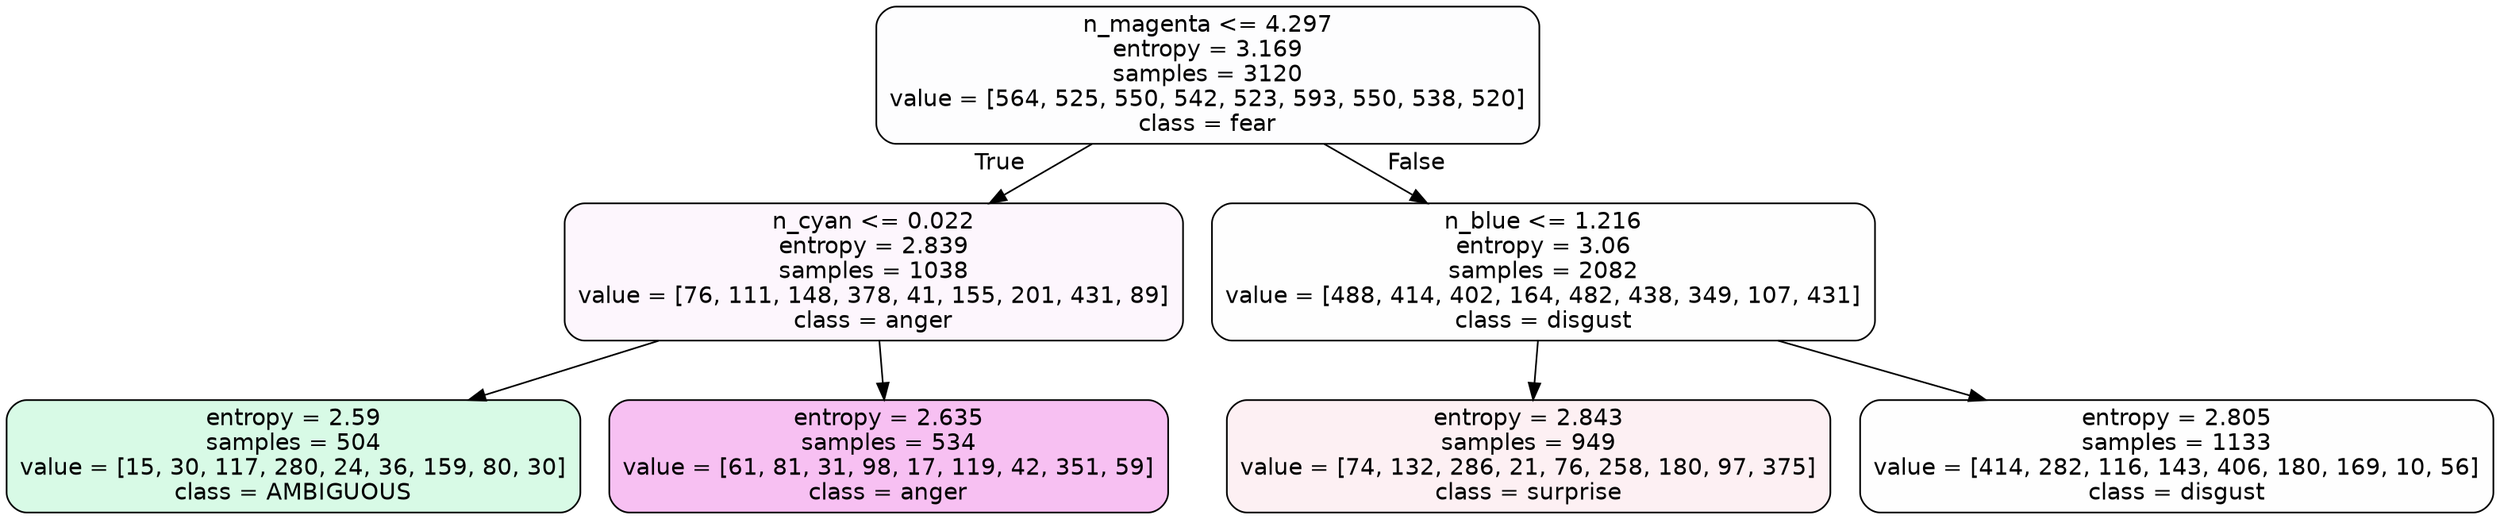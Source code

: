 digraph Tree {
node [shape=box, style="filled, rounded", color="black", fontname=helvetica] ;
edge [fontname=helvetica] ;
0 [label="n_magenta <= 4.297\nentropy = 3.169\nsamples = 3120\nvalue = [564, 525, 550, 542, 523, 593, 550, 538, 520]\nclass = fear", fillcolor="#3964e502"] ;
1 [label="n_cyan <= 0.022\nentropy = 2.839\nsamples = 1038\nvalue = [76, 111, 148, 378, 41, 155, 201, 431, 89]\nclass = anger", fillcolor="#e539d70b"] ;
0 -> 1 [labeldistance=2.5, labelangle=45, headlabel="True"] ;
2 [label="entropy = 2.59\nsamples = 504\nvalue = [15, 30, 117, 280, 24, 36, 159, 80, 30]\nclass = AMBIGUOUS", fillcolor="#39e58132"] ;
1 -> 2 ;
3 [label="entropy = 2.635\nsamples = 534\nvalue = [61, 81, 31, 98, 17, 119, 42, 351, 59]\nclass = anger", fillcolor="#e539d750"] ;
1 -> 3 ;
4 [label="n_blue <= 1.216\nentropy = 3.06\nsamples = 2082\nvalue = [488, 414, 402, 164, 482, 438, 349, 107, 431]\nclass = disgust", fillcolor="#e5813901"] ;
0 -> 4 [labeldistance=2.5, labelangle=-45, headlabel="False"] ;
5 [label="entropy = 2.843\nsamples = 949\nvalue = [74, 132, 286, 21, 76, 258, 180, 97, 375]\nclass = surprise", fillcolor="#e5396413"] ;
4 -> 5 ;
6 [label="entropy = 2.805\nsamples = 1133\nvalue = [414, 282, 116, 143, 406, 180, 169, 10, 56]\nclass = disgust", fillcolor="#e5813901"] ;
4 -> 6 ;
}
